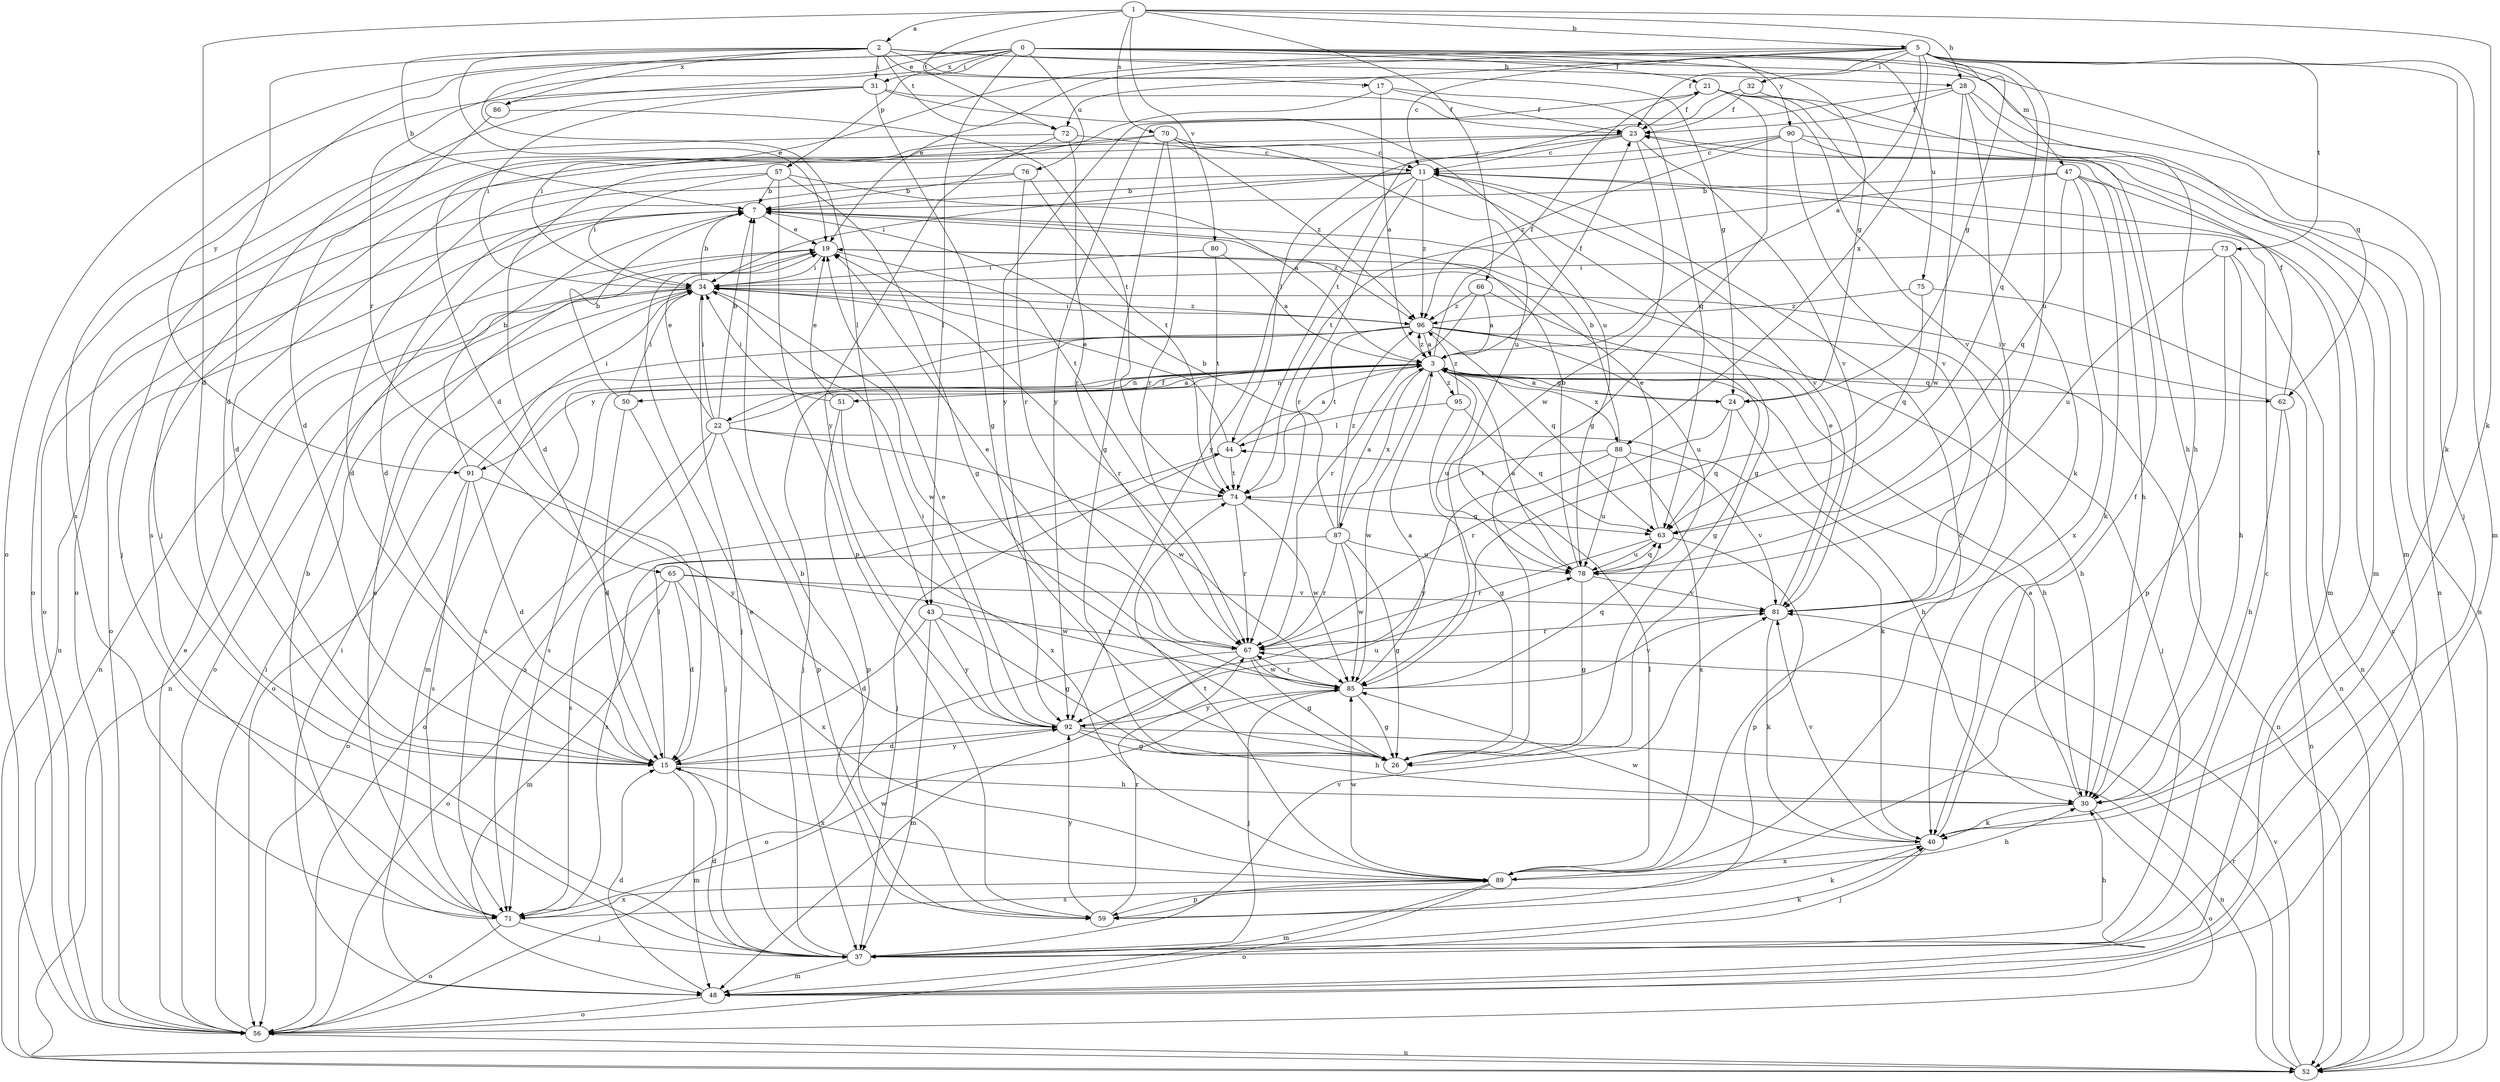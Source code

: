 strict digraph  {
0;
1;
2;
3;
5;
7;
11;
15;
17;
19;
21;
22;
23;
24;
26;
28;
30;
31;
32;
34;
37;
40;
43;
44;
47;
48;
50;
51;
52;
56;
57;
59;
62;
63;
65;
66;
67;
70;
71;
72;
73;
74;
75;
76;
78;
80;
81;
85;
86;
87;
88;
89;
90;
91;
92;
95;
96;
0 -> 21  [label=f];
0 -> 24  [label=g];
0 -> 31  [label=i];
0 -> 37  [label=j];
0 -> 43  [label=l];
0 -> 47  [label=m];
0 -> 56  [label=o];
0 -> 57  [label=p];
0 -> 65  [label=r];
0 -> 75  [label=u];
0 -> 76  [label=u];
0 -> 86  [label=x];
0 -> 90  [label=y];
0 -> 91  [label=y];
1 -> 2  [label=a];
1 -> 5  [label=b];
1 -> 15  [label=d];
1 -> 28  [label=h];
1 -> 40  [label=k];
1 -> 66  [label=r];
1 -> 70  [label=s];
1 -> 72  [label=t];
1 -> 80  [label=v];
2 -> 7  [label=b];
2 -> 15  [label=d];
2 -> 17  [label=e];
2 -> 19  [label=e];
2 -> 24  [label=g];
2 -> 28  [label=h];
2 -> 31  [label=i];
2 -> 43  [label=l];
2 -> 62  [label=q];
2 -> 72  [label=t];
2 -> 86  [label=x];
3 -> 21  [label=f];
3 -> 22  [label=f];
3 -> 23  [label=f];
3 -> 24  [label=g];
3 -> 30  [label=h];
3 -> 37  [label=j];
3 -> 50  [label=n];
3 -> 51  [label=n];
3 -> 52  [label=n];
3 -> 62  [label=q];
3 -> 71  [label=s];
3 -> 78  [label=u];
3 -> 85  [label=w];
3 -> 87  [label=x];
3 -> 88  [label=x];
3 -> 91  [label=y];
3 -> 95  [label=z];
3 -> 96  [label=z];
5 -> 3  [label=a];
5 -> 11  [label=c];
5 -> 15  [label=d];
5 -> 19  [label=e];
5 -> 23  [label=f];
5 -> 24  [label=g];
5 -> 32  [label=i];
5 -> 40  [label=k];
5 -> 48  [label=m];
5 -> 63  [label=q];
5 -> 72  [label=t];
5 -> 73  [label=t];
5 -> 78  [label=u];
5 -> 88  [label=x];
7 -> 19  [label=e];
7 -> 52  [label=n];
7 -> 56  [label=o];
7 -> 96  [label=z];
11 -> 7  [label=b];
11 -> 15  [label=d];
11 -> 26  [label=g];
11 -> 34  [label=i];
11 -> 67  [label=r];
11 -> 81  [label=v];
11 -> 92  [label=y];
11 -> 96  [label=z];
15 -> 30  [label=h];
15 -> 44  [label=l];
15 -> 48  [label=m];
15 -> 89  [label=x];
15 -> 92  [label=y];
17 -> 3  [label=a];
17 -> 23  [label=f];
17 -> 34  [label=i];
17 -> 63  [label=q];
19 -> 34  [label=i];
19 -> 52  [label=n];
19 -> 74  [label=t];
21 -> 23  [label=f];
21 -> 26  [label=g];
21 -> 40  [label=k];
21 -> 52  [label=n];
21 -> 81  [label=v];
21 -> 92  [label=y];
22 -> 3  [label=a];
22 -> 7  [label=b];
22 -> 19  [label=e];
22 -> 34  [label=i];
22 -> 40  [label=k];
22 -> 56  [label=o];
22 -> 59  [label=p];
22 -> 71  [label=s];
22 -> 85  [label=w];
23 -> 11  [label=c];
23 -> 44  [label=l];
23 -> 56  [label=o];
23 -> 71  [label=s];
23 -> 81  [label=v];
23 -> 85  [label=w];
24 -> 3  [label=a];
24 -> 30  [label=h];
24 -> 63  [label=q];
24 -> 67  [label=r];
28 -> 23  [label=f];
28 -> 30  [label=h];
28 -> 48  [label=m];
28 -> 81  [label=v];
28 -> 85  [label=w];
28 -> 92  [label=y];
30 -> 3  [label=a];
30 -> 40  [label=k];
30 -> 56  [label=o];
31 -> 23  [label=f];
31 -> 26  [label=g];
31 -> 34  [label=i];
31 -> 37  [label=j];
31 -> 71  [label=s];
31 -> 78  [label=u];
32 -> 23  [label=f];
32 -> 30  [label=h];
32 -> 74  [label=t];
34 -> 7  [label=b];
34 -> 37  [label=j];
34 -> 52  [label=n];
34 -> 56  [label=o];
34 -> 67  [label=r];
34 -> 85  [label=w];
34 -> 96  [label=z];
37 -> 11  [label=c];
37 -> 15  [label=d];
37 -> 19  [label=e];
37 -> 30  [label=h];
37 -> 40  [label=k];
37 -> 48  [label=m];
37 -> 81  [label=v];
40 -> 23  [label=f];
40 -> 37  [label=j];
40 -> 81  [label=v];
40 -> 85  [label=w];
40 -> 89  [label=x];
43 -> 15  [label=d];
43 -> 26  [label=g];
43 -> 37  [label=j];
43 -> 67  [label=r];
43 -> 92  [label=y];
44 -> 3  [label=a];
44 -> 19  [label=e];
44 -> 37  [label=j];
44 -> 74  [label=t];
47 -> 7  [label=b];
47 -> 30  [label=h];
47 -> 40  [label=k];
47 -> 48  [label=m];
47 -> 63  [label=q];
47 -> 74  [label=t];
47 -> 89  [label=x];
48 -> 15  [label=d];
48 -> 34  [label=i];
48 -> 56  [label=o];
50 -> 7  [label=b];
50 -> 15  [label=d];
50 -> 34  [label=i];
50 -> 37  [label=j];
51 -> 19  [label=e];
51 -> 34  [label=i];
51 -> 59  [label=p];
51 -> 89  [label=x];
52 -> 11  [label=c];
52 -> 67  [label=r];
52 -> 81  [label=v];
56 -> 19  [label=e];
56 -> 34  [label=i];
56 -> 52  [label=n];
57 -> 3  [label=a];
57 -> 7  [label=b];
57 -> 15  [label=d];
57 -> 26  [label=g];
57 -> 34  [label=i];
57 -> 59  [label=p];
59 -> 7  [label=b];
59 -> 40  [label=k];
59 -> 67  [label=r];
59 -> 92  [label=y];
62 -> 23  [label=f];
62 -> 30  [label=h];
62 -> 34  [label=i];
62 -> 52  [label=n];
63 -> 19  [label=e];
63 -> 59  [label=p];
63 -> 67  [label=r];
63 -> 78  [label=u];
65 -> 15  [label=d];
65 -> 48  [label=m];
65 -> 56  [label=o];
65 -> 81  [label=v];
65 -> 85  [label=w];
65 -> 89  [label=x];
66 -> 3  [label=a];
66 -> 26  [label=g];
66 -> 67  [label=r];
66 -> 96  [label=z];
67 -> 19  [label=e];
67 -> 26  [label=g];
67 -> 48  [label=m];
67 -> 56  [label=o];
67 -> 85  [label=w];
70 -> 11  [label=c];
70 -> 15  [label=d];
70 -> 26  [label=g];
70 -> 37  [label=j];
70 -> 67  [label=r];
70 -> 78  [label=u];
70 -> 96  [label=z];
71 -> 7  [label=b];
71 -> 19  [label=e];
71 -> 37  [label=j];
71 -> 56  [label=o];
71 -> 85  [label=w];
71 -> 89  [label=x];
72 -> 11  [label=c];
72 -> 56  [label=o];
72 -> 67  [label=r];
72 -> 92  [label=y];
73 -> 30  [label=h];
73 -> 34  [label=i];
73 -> 52  [label=n];
73 -> 59  [label=p];
73 -> 78  [label=u];
74 -> 63  [label=q];
74 -> 67  [label=r];
74 -> 71  [label=s];
74 -> 85  [label=w];
75 -> 52  [label=n];
75 -> 63  [label=q];
75 -> 96  [label=z];
76 -> 7  [label=b];
76 -> 56  [label=o];
76 -> 67  [label=r];
76 -> 74  [label=t];
78 -> 3  [label=a];
78 -> 7  [label=b];
78 -> 26  [label=g];
78 -> 63  [label=q];
78 -> 81  [label=v];
80 -> 3  [label=a];
80 -> 34  [label=i];
80 -> 74  [label=t];
81 -> 19  [label=e];
81 -> 40  [label=k];
81 -> 67  [label=r];
85 -> 3  [label=a];
85 -> 26  [label=g];
85 -> 37  [label=j];
85 -> 63  [label=q];
85 -> 67  [label=r];
85 -> 81  [label=v];
85 -> 92  [label=y];
86 -> 15  [label=d];
86 -> 74  [label=t];
87 -> 3  [label=a];
87 -> 7  [label=b];
87 -> 26  [label=g];
87 -> 67  [label=r];
87 -> 71  [label=s];
87 -> 78  [label=u];
87 -> 85  [label=w];
87 -> 96  [label=z];
88 -> 7  [label=b];
88 -> 74  [label=t];
88 -> 78  [label=u];
88 -> 81  [label=v];
88 -> 89  [label=x];
88 -> 92  [label=y];
89 -> 11  [label=c];
89 -> 30  [label=h];
89 -> 44  [label=l];
89 -> 48  [label=m];
89 -> 56  [label=o];
89 -> 59  [label=p];
89 -> 71  [label=s];
89 -> 74  [label=t];
89 -> 85  [label=w];
90 -> 11  [label=c];
90 -> 15  [label=d];
90 -> 48  [label=m];
90 -> 52  [label=n];
90 -> 81  [label=v];
90 -> 96  [label=z];
91 -> 7  [label=b];
91 -> 15  [label=d];
91 -> 34  [label=i];
91 -> 56  [label=o];
91 -> 71  [label=s];
91 -> 92  [label=y];
92 -> 15  [label=d];
92 -> 19  [label=e];
92 -> 26  [label=g];
92 -> 30  [label=h];
92 -> 34  [label=i];
92 -> 52  [label=n];
92 -> 78  [label=u];
95 -> 26  [label=g];
95 -> 44  [label=l];
95 -> 63  [label=q];
95 -> 96  [label=z];
96 -> 3  [label=a];
96 -> 30  [label=h];
96 -> 34  [label=i];
96 -> 37  [label=j];
96 -> 48  [label=m];
96 -> 56  [label=o];
96 -> 63  [label=q];
96 -> 71  [label=s];
96 -> 74  [label=t];
96 -> 78  [label=u];
}
